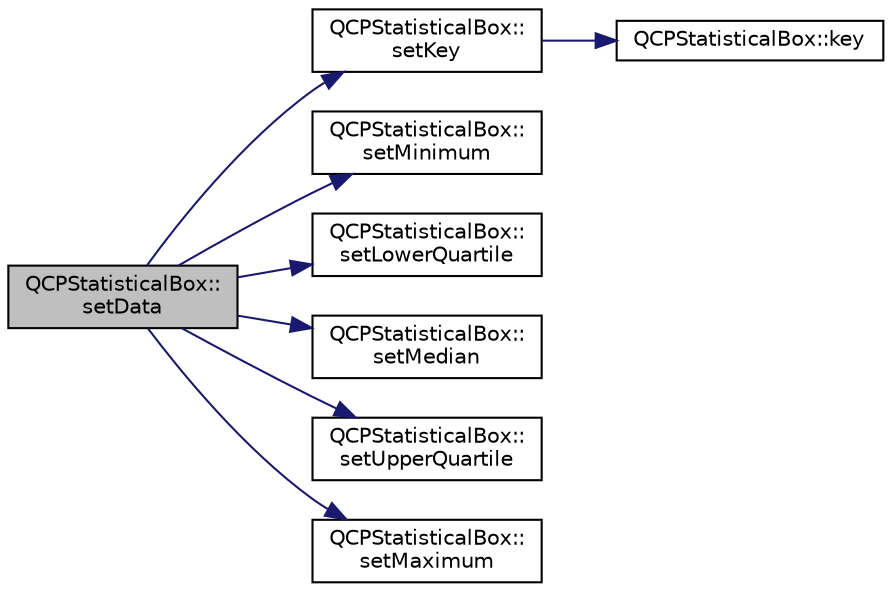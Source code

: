 digraph "QCPStatisticalBox::setData"
{
  edge [fontname="Helvetica",fontsize="10",labelfontname="Helvetica",labelfontsize="10"];
  node [fontname="Helvetica",fontsize="10",shape=record];
  rankdir="LR";
  Node206 [label="QCPStatisticalBox::\lsetData",height=0.2,width=0.4,color="black", fillcolor="grey75", style="filled", fontcolor="black"];
  Node206 -> Node207 [color="midnightblue",fontsize="10",style="solid",fontname="Helvetica"];
  Node207 [label="QCPStatisticalBox::\lsetKey",height=0.2,width=0.4,color="black", fillcolor="white", style="filled",URL="$de/d8d/class_q_c_p_statistical_box.html#a84a1c6d34b2f9af40bca0c527d51e97e"];
  Node207 -> Node208 [color="midnightblue",fontsize="10",style="solid",fontname="Helvetica"];
  Node208 [label="QCPStatisticalBox::key",height=0.2,width=0.4,color="black", fillcolor="white", style="filled",URL="$de/d8d/class_q_c_p_statistical_box.html#a0543a2d25346376ba44a42817206cc42"];
  Node206 -> Node209 [color="midnightblue",fontsize="10",style="solid",fontname="Helvetica"];
  Node209 [label="QCPStatisticalBox::\lsetMinimum",height=0.2,width=0.4,color="black", fillcolor="white", style="filled",URL="$de/d8d/class_q_c_p_statistical_box.html#a84ff7cc61ba44890f0c3e0c99c19941e"];
  Node206 -> Node210 [color="midnightblue",fontsize="10",style="solid",fontname="Helvetica"];
  Node210 [label="QCPStatisticalBox::\lsetLowerQuartile",height=0.2,width=0.4,color="black", fillcolor="white", style="filled",URL="$de/d8d/class_q_c_p_statistical_box.html#a680941af5e23d902013962fa67223f9e"];
  Node206 -> Node211 [color="midnightblue",fontsize="10",style="solid",fontname="Helvetica"];
  Node211 [label="QCPStatisticalBox::\lsetMedian",height=0.2,width=0.4,color="black", fillcolor="white", style="filled",URL="$de/d8d/class_q_c_p_statistical_box.html#a65970e77a897da4ecb4b15300868aad3"];
  Node206 -> Node212 [color="midnightblue",fontsize="10",style="solid",fontname="Helvetica"];
  Node212 [label="QCPStatisticalBox::\lsetUpperQuartile",height=0.2,width=0.4,color="black", fillcolor="white", style="filled",URL="$de/d8d/class_q_c_p_statistical_box.html#a65a1375f941c5a2077b5201229e89346"];
  Node206 -> Node213 [color="midnightblue",fontsize="10",style="solid",fontname="Helvetica"];
  Node213 [label="QCPStatisticalBox::\lsetMaximum",height=0.2,width=0.4,color="black", fillcolor="white", style="filled",URL="$de/d8d/class_q_c_p_statistical_box.html#acec5ad1901f00f2c5387cfb4d9787eb3"];
}
